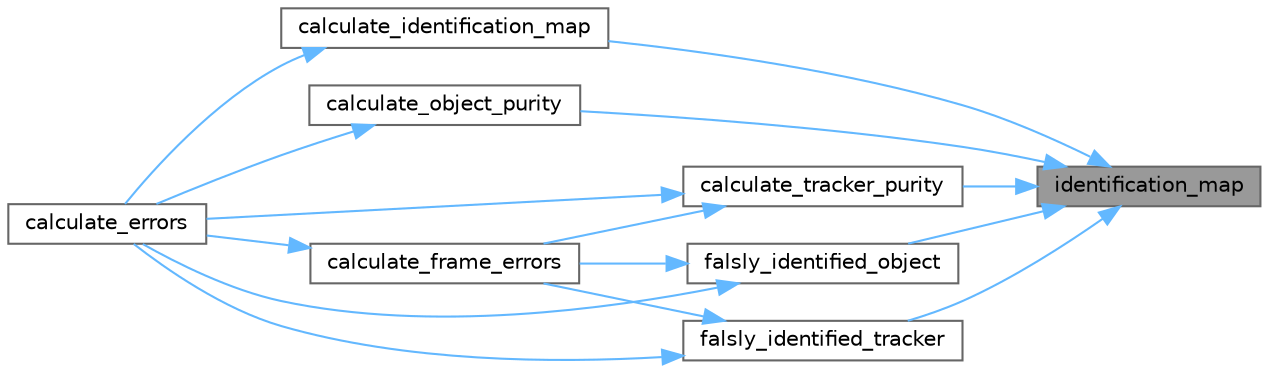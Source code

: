 digraph "identification_map"
{
 // LATEX_PDF_SIZE
  bgcolor="transparent";
  edge [fontname=Helvetica,fontsize=10,labelfontname=Helvetica,labelfontsize=10];
  node [fontname=Helvetica,fontsize=10,shape=box,height=0.2,width=0.4];
  rankdir="RL";
  Node1 [id="Node000001",label="identification_map",height=0.2,width=0.4,color="gray40", fillcolor="grey60", style="filled", fontcolor="black",tooltip=" "];
  Node1 -> Node2 [id="edge1_Node000001_Node000002",dir="back",color="steelblue1",style="solid",tooltip=" "];
  Node2 [id="Node000002",label="calculate_identification_map",height=0.2,width=0.4,color="grey40", fillcolor="white", style="filled",URL="$a00154.html#a3639a941793f544ac8da43787caf0e79",tooltip="Calculates Identification map for an entire video."];
  Node2 -> Node3 [id="edge2_Node000002_Node000003",dir="back",color="steelblue1",style="solid",tooltip=" "];
  Node3 [id="Node000003",label="calculate_errors",height=0.2,width=0.4,color="grey40", fillcolor="white", style="filled",URL="$a00154.html#a2cc5036fce7e6fbf3fb8e999bcf5ae25",tooltip=" "];
  Node1 -> Node4 [id="edge3_Node000001_Node000004",dir="back",color="steelblue1",style="solid",tooltip=" "];
  Node4 [id="Node000004",label="calculate_object_purity",height=0.2,width=0.4,color="grey40", fillcolor="white", style="filled",URL="$a00154.html#afa5e4bd548b6ad8817feade0a06a04f2",tooltip=" "];
  Node4 -> Node3 [id="edge4_Node000004_Node000003",dir="back",color="steelblue1",style="solid",tooltip=" "];
  Node1 -> Node5 [id="edge5_Node000001_Node000005",dir="back",color="steelblue1",style="solid",tooltip=" "];
  Node5 [id="Node000005",label="calculate_tracker_purity",height=0.2,width=0.4,color="grey40", fillcolor="white", style="filled",URL="$a00154.html#abe18d5f6b249e1dde980ff17aabf9e8f",tooltip=" "];
  Node5 -> Node3 [id="edge6_Node000005_Node000003",dir="back",color="steelblue1",style="solid",tooltip=" "];
  Node5 -> Node6 [id="edge7_Node000005_Node000006",dir="back",color="steelblue1",style="solid",tooltip=" "];
  Node6 [id="Node000006",label="calculate_frame_errors",height=0.2,width=0.4,color="grey40", fillcolor="white", style="filled",URL="$a00154.html#afb84b7efc3d1670971c3a96f2289ac5a",tooltip=" "];
  Node6 -> Node3 [id="edge8_Node000006_Node000003",dir="back",color="steelblue1",style="solid",tooltip=" "];
  Node1 -> Node7 [id="edge9_Node000001_Node000007",dir="back",color="steelblue1",style="solid",tooltip=" "];
  Node7 [id="Node000007",label="falsly_identified_object",height=0.2,width=0.4,color="grey40", fillcolor="white", style="filled",URL="$a00154.html#a2a0bf799d0e7ebe787ced89e43d09bb5",tooltip=" "];
  Node7 -> Node3 [id="edge10_Node000007_Node000003",dir="back",color="steelblue1",style="solid",tooltip=" "];
  Node7 -> Node6 [id="edge11_Node000007_Node000006",dir="back",color="steelblue1",style="solid",tooltip=" "];
  Node1 -> Node8 [id="edge12_Node000001_Node000008",dir="back",color="steelblue1",style="solid",tooltip=" "];
  Node8 [id="Node000008",label="falsly_identified_tracker",height=0.2,width=0.4,color="grey40", fillcolor="white", style="filled",URL="$a00154.html#a86b2c6d7d6195d366eca3c999f3219a2",tooltip=" "];
  Node8 -> Node3 [id="edge13_Node000008_Node000003",dir="back",color="steelblue1",style="solid",tooltip=" "];
  Node8 -> Node6 [id="edge14_Node000008_Node000006",dir="back",color="steelblue1",style="solid",tooltip=" "];
}
